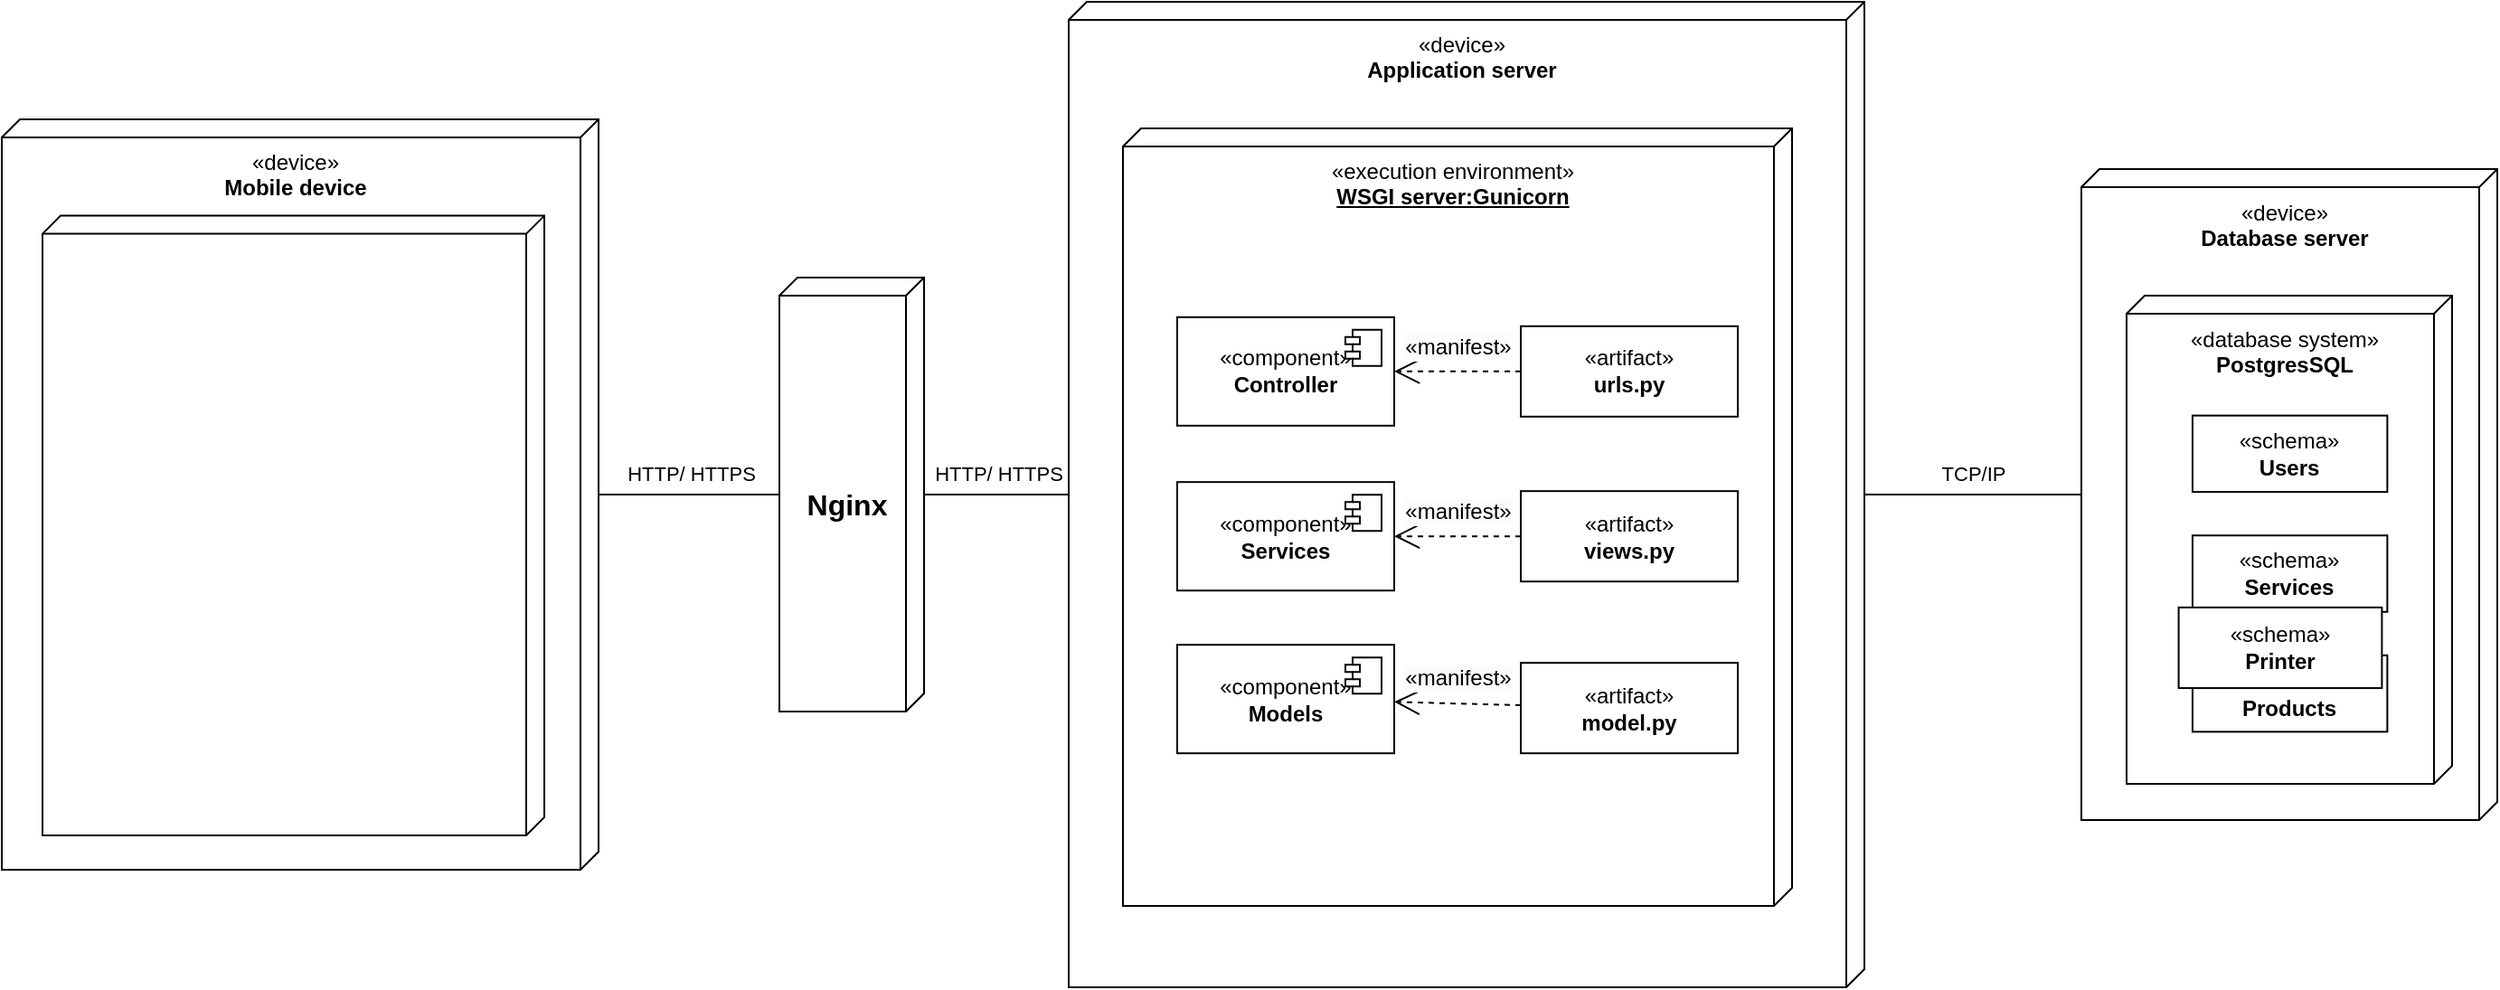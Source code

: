 <mxfile version="24.8.2">
  <diagram name="Page-1" id="Zofs04m2fMbGt7xmjwqV">
    <mxGraphModel dx="2099" dy="829" grid="1" gridSize="10" guides="1" tooltips="1" connect="1" arrows="1" fold="1" page="1" pageScale="1" pageWidth="827" pageHeight="1169" math="0" shadow="0">
      <root>
        <mxCell id="0" />
        <mxCell id="1" parent="0" />
        <mxCell id="WG5gfJBIS_Pp4yApW_4x-1" value="«device»&lt;br&gt;&lt;div&gt;&lt;b&gt;Database server&lt;/b&gt;&lt;/div&gt;" style="verticalAlign=top;align=center;shape=cube;size=10;direction=south;fontStyle=0;html=1;boundedLbl=1;spacingLeft=5;whiteSpace=wrap;" vertex="1" parent="1">
          <mxGeometry x="510" y="182.5" width="230" height="360" as="geometry" />
        </mxCell>
        <mxCell id="WG5gfJBIS_Pp4yApW_4x-2" value="«database system»&lt;br&gt;&lt;div&gt;&lt;b&gt;PostgresSQL&lt;/b&gt;&lt;/div&gt;" style="verticalAlign=top;align=center;shape=cube;size=10;direction=south;html=1;boundedLbl=1;spacingLeft=5;whiteSpace=wrap;" vertex="1" parent="WG5gfJBIS_Pp4yApW_4x-1">
          <mxGeometry width="180" height="270" relative="1" as="geometry">
            <mxPoint x="25" y="70" as="offset" />
          </mxGeometry>
        </mxCell>
        <mxCell id="WG5gfJBIS_Pp4yApW_4x-3" value="«schema»&lt;br&gt;&lt;b&gt;Users&lt;/b&gt;" style="html=1;dropTarget=0;whiteSpace=wrap;" vertex="1" parent="WG5gfJBIS_Pp4yApW_4x-1">
          <mxGeometry x="61.475" y="136.317" width="107.717" height="42.243" as="geometry" />
        </mxCell>
        <mxCell id="WG5gfJBIS_Pp4yApW_4x-19" value="«schema»&lt;br&gt;&lt;b&gt;Services&lt;/b&gt;" style="html=1;dropTarget=0;whiteSpace=wrap;" vertex="1" parent="WG5gfJBIS_Pp4yApW_4x-1">
          <mxGeometry x="61.475" y="202.631" width="107.717" height="42.243" as="geometry" />
        </mxCell>
        <mxCell id="WG5gfJBIS_Pp4yApW_4x-20" value="«schema»&lt;br&gt;&lt;b&gt;Products&lt;/b&gt;" style="html=1;dropTarget=0;whiteSpace=wrap;" vertex="1" parent="WG5gfJBIS_Pp4yApW_4x-1">
          <mxGeometry x="61.475" y="268.946" width="107.717" height="42.243" as="geometry" />
        </mxCell>
        <mxCell id="WG5gfJBIS_Pp4yApW_4x-21" value="«schema»&lt;br&gt;&lt;b&gt;Printer&lt;/b&gt;" style="html=1;dropTarget=0;whiteSpace=wrap;" vertex="1" parent="WG5gfJBIS_Pp4yApW_4x-1">
          <mxGeometry x="53.8" y="242.439" width="112.4" height="44.59" as="geometry" />
        </mxCell>
        <mxCell id="WG5gfJBIS_Pp4yApW_4x-23" value="&lt;span style=&quot;&quot;&gt;«device»&lt;/span&gt;&lt;br style=&quot;&quot;&gt;&lt;div style=&quot;&quot;&gt;&lt;b&gt;Application server&lt;/b&gt;&lt;/div&gt;" style="verticalAlign=top;align=center;shape=cube;size=10;direction=south;fontStyle=0;html=1;boundedLbl=1;spacingLeft=5;whiteSpace=wrap;" vertex="1" parent="1">
          <mxGeometry x="-50" y="90" width="440" height="545" as="geometry" />
        </mxCell>
        <mxCell id="WG5gfJBIS_Pp4yApW_4x-25" value="«execution environment»&lt;u&gt;&lt;br&gt;&lt;/u&gt;&lt;div&gt;&lt;b&gt;&lt;u&gt;WSGI server:Gunicorn&lt;/u&gt;&lt;/b&gt;&lt;/div&gt;" style="verticalAlign=top;align=center;shape=cube;size=10;direction=south;html=1;boundedLbl=1;spacingLeft=5;whiteSpace=wrap;" vertex="1" parent="WG5gfJBIS_Pp4yApW_4x-23">
          <mxGeometry x="30" y="70" width="370" height="430" as="geometry" />
        </mxCell>
        <mxCell id="WG5gfJBIS_Pp4yApW_4x-43" value="«component»&lt;br&gt;&lt;b&gt;Controller&lt;/b&gt;" style="html=1;dropTarget=0;whiteSpace=wrap;" vertex="1" parent="WG5gfJBIS_Pp4yApW_4x-23">
          <mxGeometry x="60" y="174.41" width="120" height="60" as="geometry" />
        </mxCell>
        <mxCell id="WG5gfJBIS_Pp4yApW_4x-44" value="" style="shape=module;jettyWidth=8;jettyHeight=4;" vertex="1" parent="WG5gfJBIS_Pp4yApW_4x-43">
          <mxGeometry x="1" width="20" height="20" relative="1" as="geometry">
            <mxPoint x="-27" y="7" as="offset" />
          </mxGeometry>
        </mxCell>
        <mxCell id="WG5gfJBIS_Pp4yApW_4x-45" value="«component»&lt;br&gt;&lt;b&gt;Services&lt;/b&gt;" style="html=1;dropTarget=0;whiteSpace=wrap;" vertex="1" parent="WG5gfJBIS_Pp4yApW_4x-23">
          <mxGeometry x="60" y="265.59" width="120" height="60" as="geometry" />
        </mxCell>
        <mxCell id="WG5gfJBIS_Pp4yApW_4x-46" value="" style="shape=module;jettyWidth=8;jettyHeight=4;" vertex="1" parent="WG5gfJBIS_Pp4yApW_4x-45">
          <mxGeometry x="1" width="20" height="20" relative="1" as="geometry">
            <mxPoint x="-27" y="7" as="offset" />
          </mxGeometry>
        </mxCell>
        <mxCell id="WG5gfJBIS_Pp4yApW_4x-47" value="«component»&lt;br&gt;&lt;b&gt;Models&lt;/b&gt;" style="html=1;dropTarget=0;whiteSpace=wrap;" vertex="1" parent="WG5gfJBIS_Pp4yApW_4x-23">
          <mxGeometry x="60" y="355.59" width="120" height="60" as="geometry" />
        </mxCell>
        <mxCell id="WG5gfJBIS_Pp4yApW_4x-48" value="" style="shape=module;jettyWidth=8;jettyHeight=4;" vertex="1" parent="WG5gfJBIS_Pp4yApW_4x-47">
          <mxGeometry x="1" width="20" height="20" relative="1" as="geometry">
            <mxPoint x="-27" y="7" as="offset" />
          </mxGeometry>
        </mxCell>
        <mxCell id="WG5gfJBIS_Pp4yApW_4x-49" value="«artifact»&lt;br&gt;&lt;b&gt;urls.py&lt;/b&gt;" style="html=1;align=center;verticalAlign=middle;dashed=0;whiteSpace=wrap;" vertex="1" parent="WG5gfJBIS_Pp4yApW_4x-23">
          <mxGeometry x="250" y="179.41" width="120" height="50" as="geometry" />
        </mxCell>
        <mxCell id="WG5gfJBIS_Pp4yApW_4x-50" value="«artifact»&lt;br&gt;&lt;b&gt;views.py&lt;/b&gt;" style="html=1;align=center;verticalAlign=middle;dashed=0;whiteSpace=wrap;" vertex="1" parent="WG5gfJBIS_Pp4yApW_4x-23">
          <mxGeometry x="250" y="270.59" width="120" height="50" as="geometry" />
        </mxCell>
        <mxCell id="WG5gfJBIS_Pp4yApW_4x-51" value="«artifact»&lt;br&gt;&lt;b&gt;model.py&lt;/b&gt;" style="html=1;align=center;verticalAlign=middle;dashed=0;whiteSpace=wrap;" vertex="1" parent="WG5gfJBIS_Pp4yApW_4x-23">
          <mxGeometry x="250" y="365.59" width="120" height="50" as="geometry" />
        </mxCell>
        <mxCell id="WG5gfJBIS_Pp4yApW_4x-52" value="" style="endArrow=open;endSize=12;dashed=1;html=1;rounded=0;" edge="1" parent="WG5gfJBIS_Pp4yApW_4x-23" source="WG5gfJBIS_Pp4yApW_4x-49" target="WG5gfJBIS_Pp4yApW_4x-43">
          <mxGeometry width="160" relative="1" as="geometry">
            <mxPoint x="100" y="290" as="sourcePoint" />
            <mxPoint x="260" y="290" as="targetPoint" />
          </mxGeometry>
        </mxCell>
        <mxCell id="WG5gfJBIS_Pp4yApW_4x-53" value="&lt;span style=&quot;font-size: 12px; white-space: normal; background-color: rgb(251, 251, 251);&quot;&gt;«manifest»&lt;/span&gt;" style="edgeLabel;html=1;align=center;verticalAlign=middle;resizable=0;points=[];" vertex="1" connectable="0" parent="WG5gfJBIS_Pp4yApW_4x-52">
          <mxGeometry x="0.071" relative="1" as="geometry">
            <mxPoint x="2" y="-14" as="offset" />
          </mxGeometry>
        </mxCell>
        <mxCell id="WG5gfJBIS_Pp4yApW_4x-54" value="" style="endArrow=open;endSize=12;dashed=1;html=1;rounded=0;" edge="1" parent="WG5gfJBIS_Pp4yApW_4x-23" source="WG5gfJBIS_Pp4yApW_4x-50" target="WG5gfJBIS_Pp4yApW_4x-45">
          <mxGeometry width="160" relative="1" as="geometry">
            <mxPoint x="260" y="214" as="sourcePoint" />
            <mxPoint x="190" y="214" as="targetPoint" />
          </mxGeometry>
        </mxCell>
        <mxCell id="WG5gfJBIS_Pp4yApW_4x-55" value="&lt;span style=&quot;font-size: 12px; white-space: normal; background-color: rgb(251, 251, 251);&quot;&gt;«manifest»&lt;/span&gt;" style="edgeLabel;html=1;align=center;verticalAlign=middle;resizable=0;points=[];" vertex="1" connectable="0" parent="WG5gfJBIS_Pp4yApW_4x-54">
          <mxGeometry x="0.071" relative="1" as="geometry">
            <mxPoint x="2" y="-14" as="offset" />
          </mxGeometry>
        </mxCell>
        <mxCell id="WG5gfJBIS_Pp4yApW_4x-56" value="" style="endArrow=open;endSize=12;dashed=1;html=1;rounded=0;" edge="1" parent="WG5gfJBIS_Pp4yApW_4x-23" source="WG5gfJBIS_Pp4yApW_4x-51" target="WG5gfJBIS_Pp4yApW_4x-47">
          <mxGeometry width="160" relative="1" as="geometry">
            <mxPoint x="270" y="224" as="sourcePoint" />
            <mxPoint x="200" y="224" as="targetPoint" />
          </mxGeometry>
        </mxCell>
        <mxCell id="WG5gfJBIS_Pp4yApW_4x-57" value="&lt;span style=&quot;font-size: 12px; white-space: normal; background-color: rgb(251, 251, 251);&quot;&gt;«manifest»&lt;/span&gt;" style="edgeLabel;html=1;align=center;verticalAlign=middle;resizable=0;points=[];" vertex="1" connectable="0" parent="WG5gfJBIS_Pp4yApW_4x-56">
          <mxGeometry x="0.071" relative="1" as="geometry">
            <mxPoint x="2" y="-14" as="offset" />
          </mxGeometry>
        </mxCell>
        <mxCell id="WG5gfJBIS_Pp4yApW_4x-30" value="&lt;b&gt;&lt;font style=&quot;font-size: 16px;&quot;&gt;Nginx&lt;/font&gt;&lt;/b&gt;" style="verticalAlign=middle;align=center;shape=cube;size=10;direction=south;html=1;boundedLbl=1;spacingLeft=5;whiteSpace=wrap;fontSize=18;" vertex="1" parent="1">
          <mxGeometry x="-210" y="242.5" width="80" height="240" as="geometry" />
        </mxCell>
        <mxCell id="WG5gfJBIS_Pp4yApW_4x-31" value="" style="endArrow=none;html=1;rounded=0;" edge="1" parent="1" source="WG5gfJBIS_Pp4yApW_4x-23" target="WG5gfJBIS_Pp4yApW_4x-1">
          <mxGeometry relative="1" as="geometry">
            <mxPoint x="220" y="410" as="sourcePoint" />
            <mxPoint x="380" y="410" as="targetPoint" />
          </mxGeometry>
        </mxCell>
        <mxCell id="WG5gfJBIS_Pp4yApW_4x-34" value="TCP/IP" style="edgeLabel;html=1;align=center;verticalAlign=middle;resizable=0;points=[];" vertex="1" connectable="0" parent="WG5gfJBIS_Pp4yApW_4x-31">
          <mxGeometry x="-0.075" y="2" relative="1" as="geometry">
            <mxPoint x="4" y="-10" as="offset" />
          </mxGeometry>
        </mxCell>
        <mxCell id="WG5gfJBIS_Pp4yApW_4x-35" value="" style="endArrow=none;html=1;rounded=0;" edge="1" parent="1" source="WG5gfJBIS_Pp4yApW_4x-30" target="WG5gfJBIS_Pp4yApW_4x-23">
          <mxGeometry relative="1" as="geometry">
            <mxPoint x="-90" y="340" as="sourcePoint" />
            <mxPoint x="520" y="373" as="targetPoint" />
          </mxGeometry>
        </mxCell>
        <mxCell id="WG5gfJBIS_Pp4yApW_4x-36" value="HTTP/ HTTPS" style="edgeLabel;html=1;align=center;verticalAlign=middle;resizable=0;points=[];" vertex="1" connectable="0" parent="WG5gfJBIS_Pp4yApW_4x-35">
          <mxGeometry x="-0.075" y="2" relative="1" as="geometry">
            <mxPoint x="4" y="-10" as="offset" />
          </mxGeometry>
        </mxCell>
        <mxCell id="WG5gfJBIS_Pp4yApW_4x-37" value="" style="endArrow=none;html=1;rounded=0;" edge="1" parent="1" source="WG5gfJBIS_Pp4yApW_4x-39" target="WG5gfJBIS_Pp4yApW_4x-30">
          <mxGeometry relative="1" as="geometry">
            <mxPoint x="-350" y="340" as="sourcePoint" />
            <mxPoint x="-270" y="340" as="targetPoint" />
          </mxGeometry>
        </mxCell>
        <mxCell id="WG5gfJBIS_Pp4yApW_4x-38" value="HTTP/ HTTPS" style="edgeLabel;html=1;align=center;verticalAlign=middle;resizable=0;points=[];" vertex="1" connectable="0" parent="WG5gfJBIS_Pp4yApW_4x-37">
          <mxGeometry x="-0.075" y="2" relative="1" as="geometry">
            <mxPoint x="4" y="-10" as="offset" />
          </mxGeometry>
        </mxCell>
        <mxCell id="WG5gfJBIS_Pp4yApW_4x-39" value="&lt;span style=&quot;&quot;&gt;«device»&lt;/span&gt;&lt;br style=&quot;&quot;&gt;&lt;div style=&quot;&quot;&gt;&lt;b&gt;Mobile device&lt;/b&gt;&lt;/div&gt;" style="verticalAlign=top;align=center;shape=cube;size=10;direction=south;fontStyle=0;html=1;boundedLbl=1;spacingLeft=5;whiteSpace=wrap;" vertex="1" parent="1">
          <mxGeometry x="-640" y="155" width="330" height="415" as="geometry" />
        </mxCell>
        <mxCell id="WG5gfJBIS_Pp4yApW_4x-40" value="" style="verticalAlign=top;align=center;shape=cube;size=10;direction=south;html=1;boundedLbl=1;spacingLeft=5;whiteSpace=wrap;" vertex="1" parent="WG5gfJBIS_Pp4yApW_4x-39">
          <mxGeometry x="22.5" y="53.303" width="277.5" height="342.661" as="geometry" />
        </mxCell>
      </root>
    </mxGraphModel>
  </diagram>
</mxfile>
